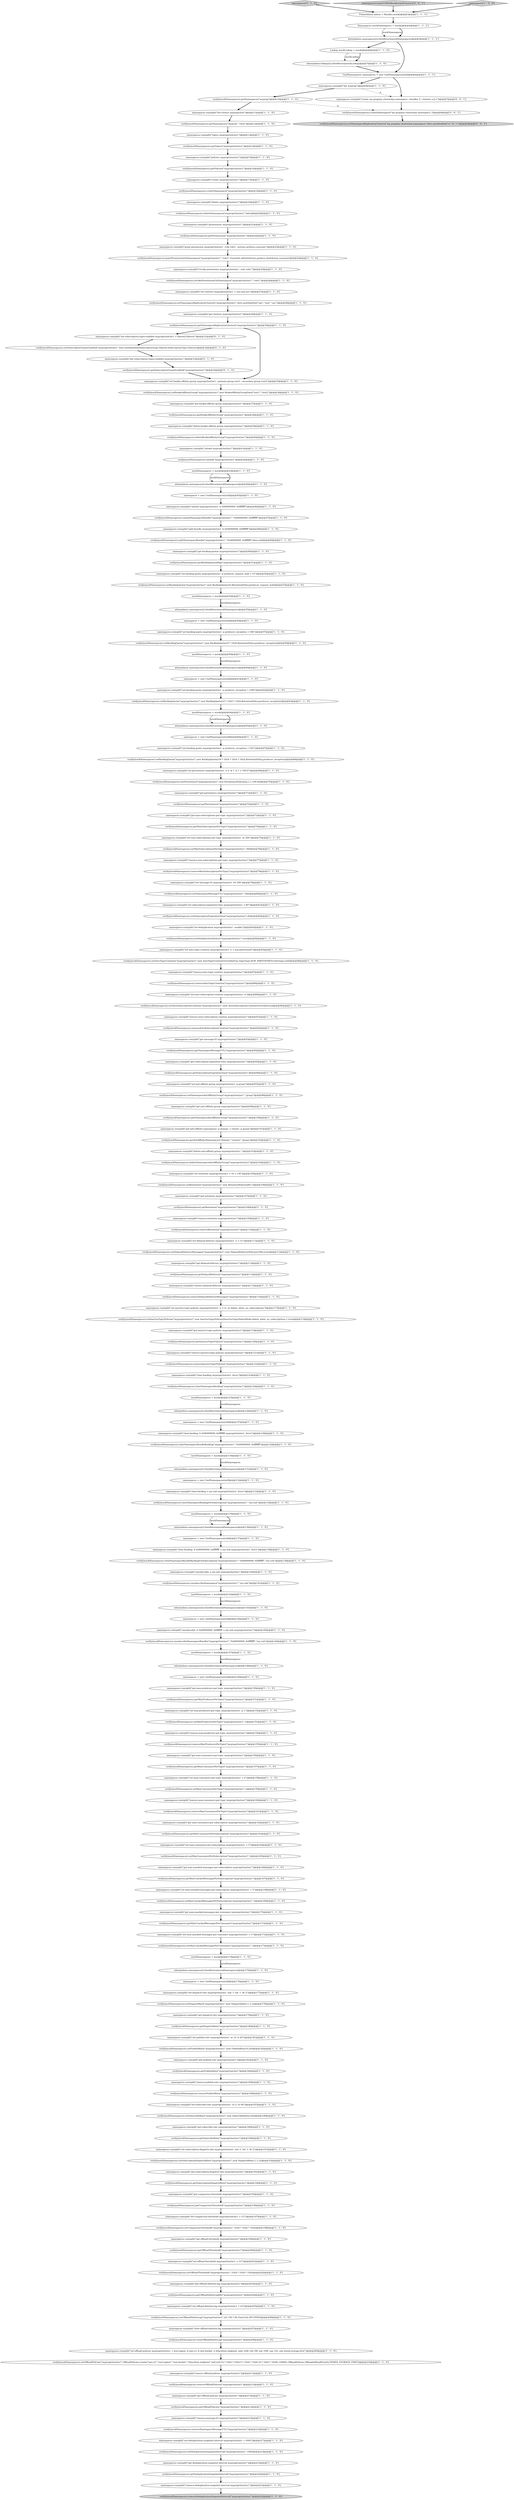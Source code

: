 digraph {
34 [style = filled, label = "namespaces.run(split(\"set-offload-deletion-lag myprop/clust/ns1 -l 1d\"))@@@205@@@['1', '1', '0']", fillcolor = white, shape = ellipse image = "AAA0AAABBB1BBB"];
110 [style = filled, label = "namespaces.run(split(\"get-bookie-affinity-group myprop/clust/ns1\"))@@@37@@@['1', '1', '0']", fillcolor = white, shape = ellipse image = "AAA0AAABBB1BBB"];
152 [style = filled, label = "namespaces = new CmdNamespaces(null)@@@144@@@['1', '1', '0']", fillcolor = white, shape = ellipse image = "AAA0AAABBB1BBB"];
198 [style = filled, label = "when(admin.namespaces()).thenReturn(mockNamespaces)@@@65@@@['1', '1', '0']", fillcolor = white, shape = ellipse image = "AAA0AAABBB1BBB"];
81 [style = filled, label = "namespaces.run(split(\"get-subscribe-rate myprop/clust/ns1\"))@@@189@@@['1', '1', '0']", fillcolor = white, shape = ellipse image = "AAA0AAABBB1BBB"];
209 [style = filled, label = "namespaces.run(split(\"remove-auto-subscription-creation myprop/clust/ns1\"))@@@91@@@['1', '1', '0']", fillcolor = white, shape = ellipse image = "AAA0AAABBB1BBB"];
67 [style = filled, label = "namespaces.run(split(\"get-message-ttl myprop/clust/ns1\"))@@@93@@@['1', '1', '0']", fillcolor = white, shape = ellipse image = "AAA0AAABBB1BBB"];
30 [style = filled, label = "namespaces.run(split(\"set-offload-policies myprop/clust/ns1 -r test-region -d aws-s3 -b test-bucket -e http://test.endpoint -mbs 32M -rbs 5M -oat 10M -oae 10s -orp tiered-storage-first\"))@@@209@@@['1', '1', '0']", fillcolor = white, shape = ellipse image = "AAA0AAABBB1BBB"];
16 [style = filled, label = "namespaces.run(split(\"unload myprop/clust/ns1 -b 0x80000000_0xffffffff\"))@@@46@@@['1', '1', '0']", fillcolor = white, shape = ellipse image = "AAA0AAABBB1BBB"];
101 [style = filled, label = "namespaces.run(split(\"set-deduplication myprop/clust/ns1 --enable\"))@@@83@@@['1', '1', '0']", fillcolor = white, shape = ellipse image = "AAA0AAABBB1BBB"];
158 [style = filled, label = "namespaces = new CmdNamespaces(null)@@@137@@@['1', '1', '0']", fillcolor = white, shape = ellipse image = "AAA0AAABBB1BBB"];
218 [style = filled, label = "namespaces.run(split(\"set-subscription-types-enabled myprop/clust/ns1 -t Shared,Failover\"))@@@31@@@['0', '1', '0']", fillcolor = white, shape = ellipse image = "AAA1AAABBB2BBB"];
26 [style = filled, label = "verify(mockNamespaces).setDeduplicationStatus(\"myprop/clust/ns1\",true)@@@84@@@['1', '1', '0']", fillcolor = white, shape = ellipse image = "AAA0AAABBB1BBB"];
166 [style = filled, label = "namespaces.run(split(\"set-max-producers-per-topic myprop/clust/ns1 -p 1\"))@@@152@@@['1', '1', '0']", fillcolor = white, shape = ellipse image = "AAA0AAABBB1BBB"];
60 [style = filled, label = "namespaces.run(split(\"set-max-unacked-messages-per-consumer myprop/clust/ns1 -c 3\"))@@@172@@@['1', '1', '0']", fillcolor = white, shape = ellipse image = "AAA0AAABBB1BBB"];
146 [style = filled, label = "namespaces.run(split(\"set-max-unacked-messages-per-subscription myprop/clust/ns1 -c 3\"))@@@168@@@['1', '1', '0']", fillcolor = white, shape = ellipse image = "AAA0AAABBB1BBB"];
22 [style = filled, label = "verify(mockNamespaces).getInactiveTopicPolicies(\"myprop/clust/ns1\")@@@120@@@['1', '1', '0']", fillcolor = white, shape = ellipse image = "AAA0AAABBB1BBB"];
51 [style = filled, label = "verify(mockNamespaces).setAutoSubscriptionCreation(\"myprop/clust/ns1\",new AutoSubscriptionCreationOverride(true))@@@90@@@['1', '1', '0']", fillcolor = white, shape = ellipse image = "AAA0AAABBB1BBB"];
128 [style = filled, label = "Lookup mockLookup = mock()@@@6@@@['1', '1', '0']", fillcolor = white, shape = ellipse image = "AAA0AAABBB1BBB"];
187 [style = filled, label = "namespaces.run(split(\"remove-publish-rate myprop/clust/ns1\"))@@@185@@@['1', '1', '0']", fillcolor = white, shape = ellipse image = "AAA0AAABBB1BBB"];
48 [style = filled, label = "verify(mockNamespaces).setMaxConsumersPerTopic(\"myprop/clust/ns1\",2)@@@159@@@['1', '1', '0']", fillcolor = white, shape = ellipse image = "AAA0AAABBB1BBB"];
216 [style = filled, label = "verify(mockNamespaces).setDelayedDeliveryMessages(\"myprop/clust/ns1\",new DelayedDeliveryPolicies(1000,true))@@@112@@@['1', '1', '0']", fillcolor = white, shape = ellipse image = "AAA0AAABBB1BBB"];
137 [style = filled, label = "verify(mockNamespaces).unloadNamespaceBundle(\"myprop/clust/ns1\",\"0x80000000_0xffffffff\")@@@47@@@['1', '1', '0']", fillcolor = white, shape = ellipse image = "AAA0AAABBB1BBB"];
169 [style = filled, label = "verify(mockNamespaces).setSubscribeRate(\"myprop/clust/ns1\",new SubscribeRate(2,60))@@@188@@@['1', '1', '0']", fillcolor = white, shape = ellipse image = "AAA0AAABBB1BBB"];
14 [style = filled, label = "verify(mockNamespaces).setBacklogQuota(\"myprop/clust/ns1\",new BacklogQuota(10 * 1024 * 1024,RetentionPolicy.producer_exception))@@@63@@@['1', '1', '0']", fillcolor = white, shape = ellipse image = "AAA0AAABBB1BBB"];
4 [style = filled, label = "CmdNamespaces namespaces = new CmdNamespaces(null)@@@6@@@['1', '1', '1']", fillcolor = white, shape = ellipse image = "AAA0AAABBB1BBB"];
180 [style = filled, label = "namespaces.run(split(\"remove-max-subscriptions-per-topic myprop/clust/ns1\"))@@@77@@@['1', '1', '0']", fillcolor = white, shape = ellipse image = "AAA0AAABBB1BBB"];
28 [style = filled, label = "verify(mockNamespaces).getMaxUnackedMessagesPerConsumer(\"myprop/clust/ns1\")@@@171@@@['1', '1', '0']", fillcolor = white, shape = ellipse image = "AAA0AAABBB1BBB"];
133 [style = filled, label = "namespaces.run(split(\"set-anti-affinity-group myprop/clust/ns1 -g group\"))@@@97@@@['1', '1', '0']", fillcolor = white, shape = ellipse image = "AAA0AAABBB1BBB"];
172 [style = filled, label = "verify(mockNamespaces).setInactiveTopicPolicies(\"myprop/clust/ns1\",new InactiveTopicPolicies(InactiveTopicDeleteMode.delete_when_no_subscriptions,1,true))@@@118@@@['1', '1', '0']", fillcolor = white, shape = ellipse image = "AAA0AAABBB1BBB"];
141 [style = filled, label = "mockNamespaces = mock()@@@130@@@['1', '1', '0']", fillcolor = white, shape = ellipse image = "AAA0AAABBB1BBB"];
31 [style = filled, label = "namespaces.run(split(\"delete-anti-affinity-group myprop/clust/ns1 \"))@@@103@@@['1', '1', '0']", fillcolor = white, shape = ellipse image = "AAA0AAABBB1BBB"];
65 [style = filled, label = "namespaces.run(split(\"set-offload-threshold myprop/clust/ns1 -s 1G\"))@@@201@@@['1', '1', '0']", fillcolor = white, shape = ellipse image = "AAA0AAABBB1BBB"];
185 [style = filled, label = "when(admin.namespaces()).thenReturn(mockNamespaces)@@@5@@@['1', '1', '1']", fillcolor = white, shape = ellipse image = "AAA0AAABBB1BBB"];
25 [style = filled, label = "when(admin.namespaces()).thenReturn(mockNamespaces)@@@60@@@['1', '1', '0']", fillcolor = white, shape = ellipse image = "AAA0AAABBB1BBB"];
88 [style = filled, label = "verify(mockNamespaces).setBacklogQuota(\"myprop/clust/ns1\",new BacklogQuota(10 * 1024,RetentionPolicy.producer_exception))@@@58@@@['1', '1', '0']", fillcolor = white, shape = ellipse image = "AAA0AAABBB1BBB"];
191 [style = filled, label = "namespaces.run(split(\"set-max-consumers-per-subscription myprop/clust/ns1 -c 3\"))@@@164@@@['1', '1', '0']", fillcolor = white, shape = ellipse image = "AAA0AAABBB1BBB"];
85 [style = filled, label = "verify(mockNamespaces).unsubscribeNamespace(\"myprop/clust/ns1\",\"my-sub\")@@@141@@@['1', '1', '0']", fillcolor = white, shape = ellipse image = "AAA0AAABBB1BBB"];
49 [style = filled, label = "verify(mockNamespaces).clearNamespaceBundleBacklog(\"myprop/clust/ns1\",\"0x80000000_0xffffffff\")@@@129@@@['1', '1', '0']", fillcolor = white, shape = ellipse image = "AAA0AAABBB1BBB"];
157 [style = filled, label = "verify(mockNamespaces).deleteBookieAffinityGroup(\"myprop/clust/ns1\")@@@40@@@['1', '1', '0']", fillcolor = white, shape = ellipse image = "AAA0AAABBB1BBB"];
21 [style = filled, label = "verify(mockNamespaces).setDeduplicationSnapshotInterval(\"myprop/clust/ns1\",1000)@@@218@@@['1', '1', '0']", fillcolor = white, shape = ellipse image = "AAA0AAABBB1BBB"];
123 [style = filled, label = "verify(mockNamespaces).clearNamespaceBacklog(\"myprop/clust/ns1\")@@@124@@@['1', '1', '0']", fillcolor = white, shape = ellipse image = "AAA0AAABBB1BBB"];
181 [style = filled, label = "verify(mockNamespaces).getNamespaceAntiAffinityGroup(\"myprop/clust/ns1\")@@@100@@@['1', '1', '0']", fillcolor = white, shape = ellipse image = "AAA0AAABBB1BBB"];
91 [style = filled, label = "namespaces.run(split(\"get-clusters myprop/clust/ns1\"))@@@29@@@['1', '1', '0']", fillcolor = white, shape = ellipse image = "AAA0AAABBB1BBB"];
219 [style = filled, label = "verify(mockNamespaces).setSubscriptionTypesEnabled(\"myprop/clust/ns1\",Sets.newHashSet(SubscriptionType.Shared,SubscriptionType.Failover))@@@32@@@['0', '1', '0']", fillcolor = white, shape = ellipse image = "AAA1AAABBB2BBB"];
6 [style = filled, label = "verify(mockNamespaces).getDispatchRate(\"myprop/clust/ns1\")@@@180@@@['1', '1', '0']", fillcolor = white, shape = ellipse image = "AAA0AAABBB1BBB"];
19 [style = filled, label = "Namespaces mockNamespaces = mock()@@@4@@@['1', '1', '1']", fillcolor = white, shape = ellipse image = "AAA0AAABBB1BBB"];
79 [style = filled, label = "verify(mockNamespaces).removeMaxProducersPerTopic(\"myprop/clust/ns1\")@@@155@@@['1', '1', '0']", fillcolor = white, shape = ellipse image = "AAA0AAABBB1BBB"];
70 [style = filled, label = "namespaces.run(split(\"get-dispatch-rate myprop/clust/ns1\"))@@@179@@@['1', '1', '0']", fillcolor = white, shape = ellipse image = "AAA0AAABBB1BBB"];
89 [style = filled, label = "namespaces.run(split(\"remove-offload-policies myprop/clust/ns1\"))@@@211@@@['1', '1', '0']", fillcolor = white, shape = ellipse image = "AAA0AAABBB1BBB"];
140 [style = filled, label = "namespaces.run(split(\"get-anti-affinity-group myprop/clust/ns1\"))@@@99@@@['1', '1', '0']", fillcolor = white, shape = ellipse image = "AAA0AAABBB1BBB"];
8 [style = filled, label = "verify(mockNamespaces).removeOffloadPolicies(\"myprop/clust/ns1\")@@@212@@@['1', '1', '0']", fillcolor = white, shape = ellipse image = "AAA0AAABBB1BBB"];
115 [style = filled, label = "when(admin.namespaces()).thenReturn(mockNamespaces)@@@44@@@['1', '1', '0']", fillcolor = white, shape = ellipse image = "AAA0AAABBB1BBB"];
144 [style = filled, label = "namespaces.run(split(\"get-delayed-delivery myprop/clust/ns1\"))@@@113@@@['1', '1', '0']", fillcolor = white, shape = ellipse image = "AAA0AAABBB1BBB"];
32 [style = filled, label = "mockNamespaces = mock()@@@174@@@['1', '1', '0']", fillcolor = white, shape = ellipse image = "AAA0AAABBB1BBB"];
199 [style = filled, label = "verify(mockNamespaces).getAntiAffinityNamespaces(\"dummy\",\"cluster\",\"group\")@@@102@@@['1', '1', '0']", fillcolor = white, shape = ellipse image = "AAA0AAABBB1BBB"];
145 [style = filled, label = "namespaces.run(split(\"get-publish-rate myprop/clust/ns1\"))@@@183@@@['1', '1', '0']", fillcolor = white, shape = ellipse image = "AAA0AAABBB1BBB"];
196 [style = filled, label = "verify(mockNamespaces).getMaxConsumersPerSubscription(\"myprop/clust/ns1\")@@@163@@@['1', '1', '0']", fillcolor = white, shape = ellipse image = "AAA0AAABBB1BBB"];
197 [style = filled, label = "when(admin.namespaces()).thenReturn(mockNamespaces)@@@136@@@['1', '1', '0']", fillcolor = white, shape = ellipse image = "AAA0AAABBB1BBB"];
112 [style = filled, label = "namespaces.run(split(\"set-max-subscriptions-per-topic myprop/clust/ns1 -m 300\"))@@@75@@@['1', '1', '0']", fillcolor = white, shape = ellipse image = "AAA0AAABBB1BBB"];
124 [style = filled, label = "verify(mockNamespaces).createNamespace(\"myprop/clust/ns1\")@@@18@@@['1', '1', '0']", fillcolor = white, shape = ellipse image = "AAA0AAABBB1BBB"];
45 [style = filled, label = "namespaces.run(split(\"get-offload-deletion-lag myprop/clust/ns1\"))@@@203@@@['1', '1', '0']", fillcolor = white, shape = ellipse image = "AAA0AAABBB1BBB"];
94 [style = filled, label = "verify(mockNamespaces).setMaxProducersPerTopic(\"myprop/clust/ns1\",1)@@@153@@@['1', '1', '0']", fillcolor = white, shape = ellipse image = "AAA0AAABBB1BBB"];
75 [style = filled, label = "namespaces.run(split(\"get-max-unacked-messages-per-subscription myprop/clust/ns1\"))@@@166@@@['1', '1', '0']", fillcolor = white, shape = ellipse image = "AAA0AAABBB1BBB"];
0 [style = filled, label = "verify(mockNamespaces).getRetention(\"myprop/clust/ns1\")@@@108@@@['1', '1', '0']", fillcolor = white, shape = ellipse image = "AAA0AAABBB1BBB"];
179 [style = filled, label = "verify(mockNamespaces).getMaxProducersPerTopic(\"myprop/clust/ns1\")@@@151@@@['1', '1', '0']", fillcolor = white, shape = ellipse image = "AAA0AAABBB1BBB"];
73 [style = filled, label = "when(admin.namespaces()).thenReturn(mockNamespaces)@@@143@@@['1', '1', '0']", fillcolor = white, shape = ellipse image = "AAA0AAABBB1BBB"];
29 [style = filled, label = "verify(mockNamespaces).grantPermissionOnNamespace(\"myprop/clust/ns1\",\"role1\",EnumSet.of(AuthAction.produce,AuthAction.consume))@@@24@@@['1', '1', '0']", fillcolor = white, shape = ellipse image = "AAA0AAABBB1BBB"];
177 [style = filled, label = "namespaces.run(split(\"get-offload-policies myprop/clust/ns1\"))@@@213@@@['1', '1', '0']", fillcolor = white, shape = ellipse image = "AAA0AAABBB1BBB"];
97 [style = filled, label = "verify(mockNamespaces).getPermissions(\"myprop/clust/ns1\")@@@22@@@['1', '1', '0']", fillcolor = white, shape = ellipse image = "AAA0AAABBB1BBB"];
2 [style = filled, label = "namespaces.run(split(\"set-auto-topic-creation myprop/clust/ns1 -e -t non-partitioned\"))@@@85@@@['1', '1', '0']", fillcolor = white, shape = ellipse image = "AAA0AAABBB1BBB"];
38 [style = filled, label = "verify(mockNamespaces).unsubscribeNamespaceBundle(\"myprop/clust/ns1\",\"0x80000000_0xffffffff\",\"my-sub\")@@@146@@@['1', '1', '0']", fillcolor = white, shape = ellipse image = "AAA0AAABBB1BBB"];
68 [style = filled, label = "namespaces.run(split(\"remove-max-producers-per-topic myprop/clust/ns1\"))@@@154@@@['1', '1', '0']", fillcolor = white, shape = ellipse image = "AAA0AAABBB1BBB"];
105 [style = filled, label = "namespaces.run(split(\"set-max-consumers-per-topic myprop/clust/ns1 -c 2\"))@@@158@@@['1', '1', '0']", fillcolor = white, shape = ellipse image = "AAA0AAABBB1BBB"];
87 [style = filled, label = "verify(mockNamespaces).getBacklogQuotaMap(\"myprop/clust/ns1\")@@@51@@@['1', '1', '0']", fillcolor = white, shape = ellipse image = "AAA0AAABBB1BBB"];
214 [style = filled, label = "namespaces.run(split(\"get-subscription-dispatch-rate myprop/clust/ns1\"))@@@193@@@['1', '1', '0']", fillcolor = white, shape = ellipse image = "AAA0AAABBB1BBB"];
132 [style = filled, label = "namespaces.run(split(\"create myprop/clust/ns1\"))@@@17@@@['1', '1', '0']", fillcolor = white, shape = ellipse image = "AAA0AAABBB1BBB"];
192 [style = filled, label = "verify(mockNamespaces).getNamespaceReplicationClusters(\"myprop/clust/ns1\")@@@30@@@['1', '1', '0']", fillcolor = white, shape = ellipse image = "AAA0AAABBB1BBB"];
135 [style = filled, label = "namespaces.run(split(\"set-inactive-topic-policies myprop/clust/ns1 -e -t 1s -m delete_when_no_subscriptions\"))@@@117@@@['1', '1', '0']", fillcolor = white, shape = ellipse image = "AAA0AAABBB1BBB"];
108 [style = filled, label = "verify(mockNamespaces).getOffloadThreshold(\"myprop/clust/ns1\")@@@200@@@['1', '1', '0']", fillcolor = white, shape = ellipse image = "AAA0AAABBB1BBB"];
13 [style = filled, label = "namespaces.run(split(\"get-retention myprop/clust/ns1\"))@@@107@@@['1', '1', '0']", fillcolor = white, shape = ellipse image = "AAA0AAABBB1BBB"];
20 [style = filled, label = "namespaces.run(split(\"set-subscription-expiration-time myprop/clust/ns1 -t 60\"))@@@81@@@['1', '1', '0']", fillcolor = white, shape = ellipse image = "AAA0AAABBB1BBB"];
113 [style = filled, label = "PulsarAdmin admin = Mockito.mock()@@@3@@@['1', '1', '1']", fillcolor = white, shape = ellipse image = "AAA0AAABBB1BBB"];
174 [style = filled, label = "verify(mockNamespaces).setSubscriptionExpirationTime(\"myprop/clust/ns1\",60)@@@82@@@['1', '1', '0']", fillcolor = white, shape = ellipse image = "AAA0AAABBB1BBB"];
64 [style = filled, label = "when(admin.namespaces()).thenReturn(mockNamespaces)@@@175@@@['1', '1', '0']", fillcolor = white, shape = ellipse image = "AAA0AAABBB1BBB"];
111 [style = filled, label = "verify(mockNamespaces).setOffloadPolicies(\"myprop/clust/ns1\",OffloadPolicies.create(\"aws-s3\",\"test-region\",\"test-bucket\",\"http://test.endpoint\",null,null,32 * 1024 * 1024,5 * 1024 * 1024,10 * 1024 * 1024L,10000L,OffloadPolicies.OffloadedReadPriority.TIERED_STORAGE_FIRST))@@@210@@@['1', '1', '0']", fillcolor = white, shape = ellipse image = "AAA0AAABBB1BBB"];
33 [style = filled, label = "when(admin.namespaces()).thenReturn(mockNamespaces)@@@131@@@['1', '1', '0']", fillcolor = white, shape = ellipse image = "AAA0AAABBB1BBB"];
93 [style = filled, label = "verify(mockNamespaces).splitNamespaceBundle(\"myprop/clust/ns1\",\"0x00000000_0xffffffff\",false,null)@@@49@@@['1', '1', '0']", fillcolor = white, shape = ellipse image = "AAA0AAABBB1BBB"];
103 [style = filled, label = "when(admin.lookups()).thenReturn(mockLookup)@@@7@@@['1', '1', '0']", fillcolor = white, shape = ellipse image = "AAA0AAABBB1BBB"];
114 [style = filled, label = "mockNamespaces = mock()@@@64@@@['1', '1', '0']", fillcolor = white, shape = ellipse image = "AAA0AAABBB1BBB"];
195 [style = filled, label = "verify(mockNamespaces).getMaxSubscriptionsPerTopic(\"myprop/clust/ns1\")@@@74@@@['1', '1', '0']", fillcolor = white, shape = ellipse image = "AAA0AAABBB1BBB"];
194 [style = filled, label = "verify(mockNamespaces).setMaxConsumersPerSubscription(\"myprop/clust/ns1\",3)@@@165@@@['1', '1', '0']", fillcolor = white, shape = ellipse image = "AAA0AAABBB1BBB"];
40 [style = filled, label = "namespaces.run(split(\"grant-permission myprop/clust/ns1 --role role1 --actions produce,consume\"))@@@23@@@['1', '1', '0']", fillcolor = white, shape = ellipse image = "AAA0AAABBB1BBB"];
136 [style = filled, label = "namespaces.run(split(\"set-subscribe-rate myprop/clust/ns1 -sr 2 -st 60\"))@@@187@@@['1', '1', '0']", fillcolor = white, shape = ellipse image = "AAA0AAABBB1BBB"];
153 [style = filled, label = "verify(mockNamespaces).removeAutoSubscriptionCreation(\"myprop/clust/ns1\")@@@92@@@['1', '1', '0']", fillcolor = white, shape = ellipse image = "AAA0AAABBB1BBB"];
63 [style = filled, label = "namespaces.run(split(\"policies myprop/clust/ns1\"))@@@15@@@['1', '1', '0']", fillcolor = white, shape = ellipse image = "AAA0AAABBB1BBB"];
130 [style = filled, label = "namespaces = new CmdNamespaces(null)@@@56@@@['1', '1', '0']", fillcolor = white, shape = ellipse image = "AAA0AAABBB1BBB"];
217 [style = filled, label = "namespaces['0', '1', '0']", fillcolor = lightgray, shape = diamond image = "AAA0AAABBB2BBB"];
80 [style = filled, label = "namespaces.run(split(\"set-compaction-threshold myprop/clust/ns1 -t 1G\"))@@@197@@@['1', '1', '0']", fillcolor = white, shape = ellipse image = "AAA0AAABBB1BBB"];
107 [style = filled, label = "verify(mockNamespaces).getSubscriptionDispatchRate(\"myprop/clust/ns1\")@@@194@@@['1', '1', '0']", fillcolor = white, shape = ellipse image = "AAA0AAABBB1BBB"];
147 [style = filled, label = "namespaces.run(split(\"clear-offload-deletion-lag myprop/clust/ns1\"))@@@207@@@['1', '1', '0']", fillcolor = white, shape = ellipse image = "AAA0AAABBB1BBB"];
202 [style = filled, label = "namespaces.run(split(\"remove-auto-topic-creation myprop/clust/ns1\"))@@@87@@@['1', '1', '0']", fillcolor = white, shape = ellipse image = "AAA0AAABBB1BBB"];
183 [style = filled, label = "verify(mockNamespaces).setMaxUnackedMessagesPerSubscription(\"myprop/clust/ns1\",3)@@@169@@@['1', '1', '0']", fillcolor = white, shape = ellipse image = "AAA0AAABBB1BBB"];
18 [style = filled, label = "namespaces.run(split(\"get-compaction-threshold myprop/clust/ns1\"))@@@195@@@['1', '1', '0']", fillcolor = white, shape = ellipse image = "AAA0AAABBB1BBB"];
52 [style = filled, label = "verify(mockNamespaces).removeMaxConsumersPerTopic(\"myprop/clust/ns1\")@@@161@@@['1', '1', '0']", fillcolor = white, shape = ellipse image = "AAA0AAABBB1BBB"];
76 [style = filled, label = "namespaces.run(split(\"revoke-permission myprop/clust/ns1 --role role1\"))@@@25@@@['1', '1', '0']", fillcolor = white, shape = ellipse image = "AAA0AAABBB1BBB"];
100 [style = filled, label = "namespaces.run(split(\"set-backlog-quota myprop/clust/ns1 -p producer_exception -l 10K\"))@@@57@@@['1', '1', '0']", fillcolor = white, shape = ellipse image = "AAA0AAABBB1BBB"];
116 [style = filled, label = "namespaces.run(split(\"clear-backlog myprop/clust/ns1 -force\"))@@@123@@@['1', '1', '0']", fillcolor = white, shape = ellipse image = "AAA0AAABBB1BBB"];
189 [style = filled, label = "verify(mockNamespaces).getNamespaces(\"myprop\")@@@10@@@['1', '1', '0']", fillcolor = white, shape = ellipse image = "AAA0AAABBB1BBB"];
155 [style = filled, label = "namespaces.run(split(\"set-subscription-dispatch-rate myprop/clust/ns1 -md -1 -bd -1 -dt 2\"))@@@191@@@['1', '1', '0']", fillcolor = white, shape = ellipse image = "AAA0AAABBB1BBB"];
212 [style = filled, label = "namespaces.run(split(\"get-subscription-expiration-time myprop/clust/ns1\"))@@@95@@@['1', '1', '0']", fillcolor = white, shape = ellipse image = "AAA0AAABBB1BBB"];
95 [style = filled, label = "verify(mockNamespaces).setPublishRate(\"myprop/clust/ns1\",new PublishRate(10,20))@@@182@@@['1', '1', '0']", fillcolor = white, shape = ellipse image = "AAA0AAABBB1BBB"];
139 [style = filled, label = "namespaces.run(split(\"get-persistence myprop/clust/ns1\"))@@@71@@@['1', '1', '0']", fillcolor = white, shape = ellipse image = "AAA0AAABBB1BBB"];
175 [style = filled, label = "namespaces = new CmdNamespaces(null)@@@176@@@['1', '1', '0']", fillcolor = white, shape = ellipse image = "AAA0AAABBB1BBB"];
53 [style = filled, label = "namespaces.run(split(\"delete-bookie-affinity-group myprop/clust/ns1\"))@@@39@@@['1', '1', '0']", fillcolor = white, shape = ellipse image = "AAA0AAABBB1BBB"];
106 [style = filled, label = "verify(mockNamespaces).clearOffloadDeleteLag(\"myprop/clust/ns1\")@@@208@@@['1', '1', '0']", fillcolor = white, shape = ellipse image = "AAA0AAABBB1BBB"];
201 [style = filled, label = "verify(mockNamespaces).deleteNamespace(\"myprop/clust/ns1\",false)@@@20@@@['1', '1', '0']", fillcolor = white, shape = ellipse image = "AAA0AAABBB1BBB"];
151 [style = filled, label = "namespaces.run(split(\"delete myprop/clust/ns1\"))@@@19@@@['1', '1', '0']", fillcolor = white, shape = ellipse image = "AAA0AAABBB1BBB"];
162 [style = filled, label = "mockNamespaces = mock()@@@125@@@['1', '1', '0']", fillcolor = white, shape = ellipse image = "AAA0AAABBB1BBB"];
15 [style = filled, label = "mockNamespaces = mock()@@@142@@@['1', '1', '0']", fillcolor = white, shape = ellipse image = "AAA0AAABBB1BBB"];
69 [style = filled, label = "when(admin.namespaces()).thenReturn(mockNamespaces)@@@126@@@['1', '1', '0']", fillcolor = white, shape = ellipse image = "AAA0AAABBB1BBB"];
171 [style = filled, label = "namespaces.run(split(\"clear-backlog -b 0x80000000_0xffffffff myprop/clust/ns1 -force\"))@@@128@@@['1', '1', '0']", fillcolor = white, shape = ellipse image = "AAA0AAABBB1BBB"];
1 [style = filled, label = "verify(mockNamespaces).removeNamespaceMessageTTL(\"myprop/clust/ns1\")@@@216@@@['1', '1', '0']", fillcolor = white, shape = ellipse image = "AAA0AAABBB1BBB"];
41 [style = filled, label = "namespaces.run(split(\"set-auto-subscription-creation myprop/clust/ns1 -e\"))@@@89@@@['1', '1', '0']", fillcolor = white, shape = ellipse image = "AAA0AAABBB1BBB"];
168 [style = filled, label = "namespaces.run(split(\"list-cluster myprop/clust\"))@@@11@@@['1', '1', '0']", fillcolor = white, shape = ellipse image = "AAA0AAABBB1BBB"];
176 [style = filled, label = "verify(mockNamespaces).removeRetention(\"myprop/clust/ns1\")@@@110@@@['1', '1', '0']", fillcolor = white, shape = ellipse image = "AAA0AAABBB1BBB"];
74 [style = filled, label = "verify(mockNamespaces).setNamespaceAntiAffinityGroup(\"myprop/clust/ns1\",\"group\")@@@98@@@['1', '1', '0']", fillcolor = white, shape = ellipse image = "AAA0AAABBB1BBB"];
188 [style = filled, label = "namespaces.run(split(\"remove-max-consumers-per-topic myprop/clust/ns1\"))@@@160@@@['1', '1', '0']", fillcolor = white, shape = ellipse image = "AAA0AAABBB1BBB"];
200 [style = filled, label = "verify(mockNamespaces).setBacklogQuota(\"myprop/clust/ns1\",new BacklogQuota(10,RetentionPolicy.producer_request_hold))@@@53@@@['1', '1', '0']", fillcolor = white, shape = ellipse image = "AAA0AAABBB1BBB"];
36 [style = filled, label = "verify(mockNamespaces).setAutoTopicCreation(\"myprop/clust/ns1\",new AutoTopicCreationOverride(true,TopicType.NON_PARTITIONED.toString(),null))@@@86@@@['1', '1', '0']", fillcolor = white, shape = ellipse image = "AAA0AAABBB1BBB"];
211 [style = filled, label = "namespaces.run(split(\"get-deduplication-snapshot-interval myprop/clust/ns1\"))@@@219@@@['1', '1', '0']", fillcolor = white, shape = ellipse image = "AAA0AAABBB1BBB"];
44 [style = filled, label = "when(admin.namespaces()).thenReturn(mockNamespaces)@@@148@@@['1', '1', '0']", fillcolor = white, shape = ellipse image = "AAA0AAABBB1BBB"];
5 [style = filled, label = "verify(mockNamespaces).getMaxUnackedMessagesPerSubscription(\"myprop/clust/ns1\")@@@167@@@['1', '1', '0']", fillcolor = white, shape = ellipse image = "AAA0AAABBB1BBB"];
154 [style = filled, label = "verify(mockNamespaces).setMaxUnackedMessagesPerConsumer(\"myprop/clust/ns1\",3)@@@173@@@['1', '1', '0']", fillcolor = white, shape = ellipse image = "AAA0AAABBB1BBB"];
119 [style = filled, label = "namespaces.run(split(\"permissions myprop/clust/ns1\"))@@@21@@@['1', '1', '0']", fillcolor = white, shape = ellipse image = "AAA0AAABBB1BBB"];
121 [style = filled, label = "namespaces.run(split(\"set-persistence myprop/clust/ns1 -e 2 -w 1 -a 1 -r 100.0\"))@@@69@@@['1', '1', '0']", fillcolor = white, shape = ellipse image = "AAA0AAABBB1BBB"];
122 [style = filled, label = "namespaces.run(split(\"set-delayed-delivery myprop/clust/ns1 -e -t 1s\"))@@@111@@@['1', '1', '0']", fillcolor = white, shape = ellipse image = "AAA0AAABBB1BBB"];
9 [style = filled, label = "verify(mockNamespaces).unload(\"myprop/clust/ns1\")@@@42@@@['1', '1', '0']", fillcolor = white, shape = ellipse image = "AAA0AAABBB1BBB"];
161 [style = filled, label = "namespaces = new CmdNamespaces(null)@@@45@@@['1', '1', '0']", fillcolor = white, shape = ellipse image = "AAA0AAABBB1BBB"];
50 [style = filled, label = "namespaces.run(split(\"set-retention myprop/clust/ns1 -t 1h -s 1M\"))@@@105@@@['1', '1', '0']", fillcolor = white, shape = ellipse image = "AAA0AAABBB1BBB"];
39 [style = filled, label = "verify(mockNamespaces).setOffloadThreshold(\"myprop/clust/ns1\",1024 * 1024 * 1024)@@@202@@@['1', '1', '0']", fillcolor = white, shape = ellipse image = "AAA0AAABBB1BBB"];
42 [style = filled, label = "verify(mockNamespaces).getSubscribeRate(\"myprop/clust/ns1\")@@@190@@@['1', '1', '0']", fillcolor = white, shape = ellipse image = "AAA0AAABBB1BBB"];
66 [style = filled, label = "verify(mockNamespaces).setCompactionThreshold(\"myprop/clust/ns1\",1024 * 1024 * 1024)@@@198@@@['1', '1', '0']", fillcolor = white, shape = ellipse image = "AAA0AAABBB1BBB"];
142 [style = filled, label = "verify(mockNamespaces).setPersistence(\"myprop/clust/ns1\",new PersistencePolicies(2,1,1,100.0d))@@@70@@@['1', '1', '0']", fillcolor = white, shape = ellipse image = "AAA0AAABBB1BBB"];
178 [style = filled, label = "verify(mockNamespaces).removeDelayedDeliveryMessages(\"myprop/clust/ns1\")@@@116@@@['1', '1', '0']", fillcolor = white, shape = ellipse image = "AAA0AAABBB1BBB"];
156 [style = filled, label = "namespaces.run(split(\"get-inactive-topic-policies myprop/clust/ns1\"))@@@119@@@['1', '1', '0']", fillcolor = white, shape = ellipse image = "AAA0AAABBB1BBB"];
182 [style = filled, label = "mockNamespaces = mock()@@@147@@@['1', '1', '0']", fillcolor = white, shape = ellipse image = "AAA0AAABBB1BBB"];
46 [style = filled, label = "verify(mockNamespaces).getPolicies(\"myprop/clust/ns1\")@@@16@@@['1', '1', '0']", fillcolor = white, shape = ellipse image = "AAA0AAABBB1BBB"];
208 [style = filled, label = "namespaces.run(split(\"set-backlog-quota myprop/clust/ns1 -p producer_request_hold -l 10\"))@@@52@@@['1', '1', '0']", fillcolor = white, shape = ellipse image = "AAA0AAABBB1BBB"];
204 [style = filled, label = "verify(mockNamespaces).removeDeduplicationSnapshotInterval(\"myprop/clust/ns1\")@@@222@@@['1', '1', '0']", fillcolor = lightgray, shape = ellipse image = "AAA0AAABBB1BBB"];
12 [style = filled, label = "verify(mockNamespaces).removePublishRate(\"myprop/clust/ns1\")@@@186@@@['1', '1', '0']", fillcolor = white, shape = ellipse image = "AAA0AAABBB1BBB"];
72 [style = filled, label = "verify(mockNamespaces).setNamespaceMessageTTL(\"myprop/clust/ns1\",300)@@@80@@@['1', '1', '0']", fillcolor = white, shape = ellipse image = "AAA0AAABBB1BBB"];
102 [style = filled, label = "mockNamespaces = mock()@@@43@@@['1', '1', '0']", fillcolor = white, shape = ellipse image = "AAA0AAABBB1BBB"];
59 [style = filled, label = "verify(mockNamespaces).getDelayedDelivery(\"myprop/clust/ns1\")@@@114@@@['1', '1', '0']", fillcolor = white, shape = ellipse image = "AAA0AAABBB1BBB"];
225 [style = filled, label = "namespacesCreateV1WithBundlesAndClusters['0', '0', '1']", fillcolor = lightgray, shape = diamond image = "AAA0AAABBB3BBB"];
11 [style = filled, label = "namespaces.run(split(\"unload myprop/clust/ns1\"))@@@41@@@['1', '1', '0']", fillcolor = white, shape = ellipse image = "AAA0AAABBB1BBB"];
148 [style = filled, label = "namespaces.run(split(\"list myprop\"))@@@9@@@['1', '1', '0']", fillcolor = white, shape = ellipse image = "AAA0AAABBB1BBB"];
193 [style = filled, label = "verify(mockNamespaces).removeMaxSubscriptionsPerTopic(\"myprop/clust/ns1\")@@@78@@@['1', '1', '0']", fillcolor = white, shape = ellipse image = "AAA0AAABBB1BBB"];
118 [style = filled, label = "namespaces = new CmdNamespaces(null)@@@132@@@['1', '1', '0']", fillcolor = white, shape = ellipse image = "AAA0AAABBB1BBB"];
17 [style = filled, label = "verify(mockNamespaces).clearNamespaceBundleBacklogForSubscription(\"myprop/clust/ns1\",\"0x80000000_0xffffffff\",\"my-sub\")@@@139@@@['1', '1', '0']", fillcolor = white, shape = ellipse image = "AAA0AAABBB1BBB"];
78 [style = filled, label = "verify(mockNamespaces).setNamespaceReplicationClusters(\"myprop/clust/ns1\",Sets.newHashSet(\"use\",\"usw\",\"usc\"))@@@28@@@['1', '1', '0']", fillcolor = white, shape = ellipse image = "AAA0AAABBB1BBB"];
163 [style = filled, label = "namespaces = new CmdNamespaces(null)@@@66@@@['1', '1', '0']", fillcolor = white, shape = ellipse image = "AAA0AAABBB1BBB"];
213 [style = filled, label = "namespaces.run(split(\"remove-retention myprop/clust/ns1\"))@@@109@@@['1', '1', '0']", fillcolor = white, shape = ellipse image = "AAA0AAABBB1BBB"];
57 [style = filled, label = "mockNamespaces = mock()@@@54@@@['1', '1', '0']", fillcolor = white, shape = ellipse image = "AAA0AAABBB1BBB"];
58 [style = filled, label = "namespaces.run(split(\"get-anti-affinity-namespaces -p dummy -c cluster -g group\"))@@@101@@@['1', '1', '0']", fillcolor = white, shape = ellipse image = "AAA0AAABBB1BBB"];
61 [style = filled, label = "verify(mockNamespaces).setDispatchRate(\"myprop/clust/ns1\",new DispatchRate(-1,-1,2))@@@178@@@['1', '1', '0']", fillcolor = white, shape = ellipse image = "AAA0AAABBB1BBB"];
99 [style = filled, label = "namespaces.run(split(\"set-clusters myprop/clust/ns1 -c use,usw,usc\"))@@@27@@@['1', '1', '0']", fillcolor = white, shape = ellipse image = "AAA0AAABBB1BBB"];
138 [style = filled, label = "verify(mockNamespaces).getNamespaces(\"myprop\",\"clust\")@@@12@@@['1', '1', '0']", fillcolor = white, shape = ellipse image = "AAA0AAABBB1BBB"];
173 [style = filled, label = "namespaces.run(split(\"topics myprop/clust/ns1\"))@@@13@@@['1', '1', '0']", fillcolor = white, shape = ellipse image = "AAA0AAABBB1BBB"];
223 [style = filled, label = "verify(mockNamespaces).setNamespaceReplicationClusters(\"my-prop/my-cluster/my-namespace\",Sets.newHashSet(\"a\",\"b\",\"c\"))@@@9@@@['0', '0', '1']", fillcolor = lightgray, shape = ellipse image = "AAA0AAABBB3BBB"];
170 [style = filled, label = "verify(mockNamespaces).removeAutoTopicCreation(\"myprop/clust/ns1\")@@@88@@@['1', '1', '0']", fillcolor = white, shape = ellipse image = "AAA0AAABBB1BBB"];
167 [style = filled, label = "namespaces.run(split(\"set-dispatch-rate myprop/clust/ns1 -md -1 -bd -1 -dt 2\"))@@@177@@@['1', '1', '0']", fillcolor = white, shape = ellipse image = "AAA0AAABBB1BBB"];
54 [style = filled, label = "namespaces.run(split(\"get-max-consumers-per-topic myprop/clust/ns1\"))@@@156@@@['1', '1', '0']", fillcolor = white, shape = ellipse image = "AAA0AAABBB1BBB"];
90 [style = filled, label = "verify(mockNamespaces).getPublishRate(\"myprop/clust/ns1\")@@@184@@@['1', '1', '0']", fillcolor = white, shape = ellipse image = "AAA0AAABBB1BBB"];
126 [style = filled, label = "verify(mockNamespaces).getNamespaceMessageTTL(\"myprop/clust/ns1\")@@@94@@@['1', '1', '0']", fillcolor = white, shape = ellipse image = "AAA0AAABBB1BBB"];
186 [style = filled, label = "verify(mockNamespaces).deleteNamespaceAntiAffinityGroup(\"myprop/clust/ns1\")@@@104@@@['1', '1', '0']", fillcolor = white, shape = ellipse image = "AAA0AAABBB1BBB"];
125 [style = filled, label = "namespaces.run(split(\"get-max-producers-per-topic myprop/clust/ns1\"))@@@150@@@['1', '1', '0']", fillcolor = white, shape = ellipse image = "AAA0AAABBB1BBB"];
96 [style = filled, label = "namespaces.run(split(\"set-backlog-quota myprop/clust/ns1 -p producer_exception -l 10G\"))@@@67@@@['1', '1', '0']", fillcolor = white, shape = ellipse image = "AAA0AAABBB1BBB"];
23 [style = filled, label = "mockNamespaces = mock()@@@135@@@['1', '1', '0']", fillcolor = white, shape = ellipse image = "AAA0AAABBB1BBB"];
83 [style = filled, label = "verify(mockNamespaces).getSubscriptionExpirationTime(\"myprop/clust/ns1\")@@@96@@@['1', '1', '0']", fillcolor = white, shape = ellipse image = "AAA0AAABBB1BBB"];
92 [style = filled, label = "namespaces.run(split(\"remove-inactive-topic-policies myprop/clust/ns1\"))@@@121@@@['1', '1', '0']", fillcolor = white, shape = ellipse image = "AAA0AAABBB1BBB"];
71 [style = filled, label = "verify(mockNamespaces).getPersistence(\"myprop/clust/ns1\")@@@72@@@['1', '1', '0']", fillcolor = white, shape = ellipse image = "AAA0AAABBB1BBB"];
165 [style = filled, label = "verify(mockNamespaces).setOffloadDeleteLag(\"myprop/clust/ns1\",24 * 60 * 60,TimeUnit.SECONDS)@@@206@@@['1', '1', '0']", fillcolor = white, shape = ellipse image = "AAA0AAABBB1BBB"];
47 [style = filled, label = "verify(mockNamespaces).setMaxSubscriptionsPerTopic(\"myprop/clust/ns1\",300)@@@76@@@['1', '1', '0']", fillcolor = white, shape = ellipse image = "AAA0AAABBB1BBB"];
205 [style = filled, label = "namespaces.run(split(\"set-message-ttl myprop/clust/ns1 -ttl 300\"))@@@79@@@['1', '1', '0']", fillcolor = white, shape = ellipse image = "AAA0AAABBB1BBB"];
27 [style = filled, label = "namespaces = new CmdNamespaces(null)@@@127@@@['1', '1', '0']", fillcolor = white, shape = ellipse image = "AAA0AAABBB1BBB"];
159 [style = filled, label = "verify(mockNamespaces).setSubscriptionDispatchRate(\"myprop/clust/ns1\",new DispatchRate(-1,-1,2))@@@192@@@['1', '1', '0']", fillcolor = white, shape = ellipse image = "AAA0AAABBB1BBB"];
206 [style = filled, label = "namespaces.run(split(\"set-bookie-affinity-group myprop/clust/ns1 --primary-group test1 --secondary-group test2\"))@@@35@@@['1', '1', '0']", fillcolor = white, shape = ellipse image = "AAA0AAABBB1BBB"];
55 [style = filled, label = "namespaces = new CmdNamespaces(null)@@@61@@@['1', '1', '0']", fillcolor = white, shape = ellipse image = "AAA0AAABBB1BBB"];
184 [style = filled, label = "verify(mockNamespaces).getMaxConsumersPerTopic(\"myprop/clust/ns1\")@@@157@@@['1', '1', '0']", fillcolor = white, shape = ellipse image = "AAA0AAABBB1BBB"];
222 [style = filled, label = "verify(mockNamespaces).createNamespace(\"my-prop/my-cluster/my-namespace\",5)@@@8@@@['0', '0', '1']", fillcolor = white, shape = ellipse image = "AAA0AAABBB3BBB"];
62 [style = filled, label = "verify(mockNamespaces).revokePermissionsOnNamespace(\"myprop/clust/ns1\",\"role1\")@@@26@@@['1', '1', '0']", fillcolor = white, shape = ellipse image = "AAA0AAABBB1BBB"];
120 [style = filled, label = "namespaces.run(split(\"get-max-subscriptions-per-topic myprop/clust/ns1\"))@@@73@@@['1', '1', '0']", fillcolor = white, shape = ellipse image = "AAA0AAABBB1BBB"];
207 [style = filled, label = "namespaces.run(split(\"unsubscribe -s my-sub myprop/clust/ns1\"))@@@140@@@['1', '1', '0']", fillcolor = white, shape = ellipse image = "AAA0AAABBB1BBB"];
43 [style = filled, label = "verify(mockNamespaces).getOffloadPolicies(\"myprop/clust/ns1\")@@@214@@@['1', '1', '0']", fillcolor = white, shape = ellipse image = "AAA0AAABBB1BBB"];
82 [style = filled, label = "when(admin.namespaces()).thenReturn(mockNamespaces)@@@55@@@['1', '1', '0']", fillcolor = white, shape = ellipse image = "AAA0AAABBB1BBB"];
127 [style = filled, label = "verify(mockNamespaces).setBookieAffinityGroup(\"myprop/clust/ns1\",new BookieAffinityGroupData(\"test1\",\"test2\"))@@@36@@@['1', '1', '0']", fillcolor = white, shape = ellipse image = "AAA0AAABBB1BBB"];
224 [style = filled, label = "namespaces.run(split(\"create my-prop/my-cluster/my-namespace --bundles 5 --clusters a,b,c\"))@@@7@@@['0', '0', '1']", fillcolor = white, shape = ellipse image = "AAA0AAABBB3BBB"];
190 [style = filled, label = "namespaces.run(split(\"get-max-unacked-messages-per-consumer myprop/clust/ns1\"))@@@170@@@['1', '1', '0']", fillcolor = white, shape = ellipse image = "AAA0AAABBB1BBB"];
7 [style = filled, label = "namespaces.run(split(\"set-publish-rate myprop/clust/ns1 -m 10 -b 20\"))@@@181@@@['1', '1', '0']", fillcolor = white, shape = ellipse image = "AAA0AAABBB1BBB"];
203 [style = filled, label = "verify(mockNamespaces).getOffloadDeleteLagMs(\"myprop/clust/ns1\")@@@204@@@['1', '1', '0']", fillcolor = white, shape = ellipse image = "AAA0AAABBB1BBB"];
35 [style = filled, label = "namespaces.run(split(\"clear-backlog -s my-sub myprop/clust/ns1 -force\"))@@@133@@@['1', '1', '0']", fillcolor = white, shape = ellipse image = "AAA0AAABBB1BBB"];
98 [style = filled, label = "namespaces.run(split(\"get-backlog-quotas myprop/clust/ns1\"))@@@50@@@['1', '1', '0']", fillcolor = white, shape = ellipse image = "AAA0AAABBB1BBB"];
109 [style = filled, label = "mockNamespaces = mock()@@@59@@@['1', '1', '0']", fillcolor = white, shape = ellipse image = "AAA0AAABBB1BBB"];
210 [style = filled, label = "namespaces.run(split(\"split-bundle myprop/clust/ns1 -b 0x00000000_0xffffffff\"))@@@48@@@['1', '1', '0']", fillcolor = white, shape = ellipse image = "AAA0AAABBB1BBB"];
37 [style = filled, label = "verify(mockNamespaces).getTopics(\"myprop/clust/ns1\")@@@14@@@['1', '1', '0']", fillcolor = white, shape = ellipse image = "AAA0AAABBB1BBB"];
150 [style = filled, label = "verify(mockNamespaces).clearNamespaceBacklogForSubscription(\"myprop/clust/ns1\",\"my-sub\")@@@134@@@['1', '1', '0']", fillcolor = white, shape = ellipse image = "AAA0AAABBB1BBB"];
215 [style = filled, label = "verify(mockNamespaces).setBacklogQuota(\"myprop/clust/ns1\",new BacklogQuota(10l * 1024 * 1024 * 1024,RetentionPolicy.producer_exception))@@@68@@@['1', '1', '0']", fillcolor = white, shape = ellipse image = "AAA0AAABBB1BBB"];
129 [style = filled, label = "verify(mockNamespaces).setRetention(\"myprop/clust/ns1\",new RetentionPolicies(60,1))@@@106@@@['1', '1', '0']", fillcolor = white, shape = ellipse image = "AAA0AAABBB1BBB"];
104 [style = filled, label = "namespaces = new CmdNamespaces(null)@@@149@@@['1', '1', '0']", fillcolor = white, shape = ellipse image = "AAA0AAABBB1BBB"];
10 [style = filled, label = "namespaces.run(split(\"remove-deduplication-snapshot-interval myprop/clust/ns1\"))@@@221@@@['1', '1', '0']", fillcolor = white, shape = ellipse image = "AAA0AAABBB1BBB"];
84 [style = filled, label = "namespaces.run(split(\"clear-backlog -b 0x80000000_0xffffffff -s my-sub myprop/clust/ns1 -force\"))@@@138@@@['1', '1', '0']", fillcolor = white, shape = ellipse image = "AAA0AAABBB1BBB"];
221 [style = filled, label = "namespaces.run(split(\"get-subscription-types-enabled myprop/clust/ns1\"))@@@33@@@['0', '1', '0']", fillcolor = white, shape = ellipse image = "AAA1AAABBB2BBB"];
24 [style = filled, label = "namespaces.run(split(\"unsubscribe -b 0x80000000_0xffffffff -s my-sub myprop/clust/ns1\"))@@@145@@@['1', '1', '0']", fillcolor = white, shape = ellipse image = "AAA0AAABBB1BBB"];
149 [style = filled, label = "verify(mockNamespaces).getDeduplicationSnapshotInterval(\"myprop/clust/ns1\")@@@220@@@['1', '1', '0']", fillcolor = white, shape = ellipse image = "AAA0AAABBB1BBB"];
3 [style = filled, label = "namespaces.run(split(\"get-max-consumers-per-subscription myprop/clust/ns1\"))@@@162@@@['1', '1', '0']", fillcolor = white, shape = ellipse image = "AAA0AAABBB1BBB"];
117 [style = filled, label = "namespaces.run(split(\"remove-message-ttl myprop/clust/ns1\"))@@@215@@@['1', '1', '0']", fillcolor = white, shape = ellipse image = "AAA0AAABBB1BBB"];
143 [style = filled, label = "namespaces['1', '0', '0']", fillcolor = lightgray, shape = diamond image = "AAA0AAABBB1BBB"];
77 [style = filled, label = "namespaces.run(split(\"remove-delayed-delivery myprop/clust/ns1\"))@@@115@@@['1', '1', '0']", fillcolor = white, shape = ellipse image = "AAA0AAABBB1BBB"];
220 [style = filled, label = "verify(mockNamespaces).getSubscriptionTypesEnabled(\"myprop/clust/ns1\")@@@34@@@['0', '1', '0']", fillcolor = white, shape = ellipse image = "AAA1AAABBB2BBB"];
160 [style = filled, label = "namespaces.run(split(\"set-backlog-quota myprop/clust/ns1 -p producer_exception -l 10M\"))@@@62@@@['1', '1', '0']", fillcolor = white, shape = ellipse image = "AAA0AAABBB1BBB"];
134 [style = filled, label = "verify(mockNamespaces).getCompactionThreshold(\"myprop/clust/ns1\")@@@196@@@['1', '1', '0']", fillcolor = white, shape = ellipse image = "AAA0AAABBB1BBB"];
86 [style = filled, label = "namespaces.run(split(\"set-deduplication-snapshot-interval myprop/clust/ns1 -i 1000\"))@@@217@@@['1', '1', '0']", fillcolor = white, shape = ellipse image = "AAA0AAABBB1BBB"];
131 [style = filled, label = "verify(mockNamespaces).removeInactiveTopicPolicies(\"myprop/clust/ns1\")@@@122@@@['1', '1', '0']", fillcolor = white, shape = ellipse image = "AAA0AAABBB1BBB"];
56 [style = filled, label = "namespaces.run(split(\"get-offload-threshold myprop/clust/ns1\"))@@@199@@@['1', '1', '0']", fillcolor = white, shape = ellipse image = "AAA0AAABBB1BBB"];
164 [style = filled, label = "verify(mockNamespaces).getBookieAffinityGroup(\"myprop/clust/ns1\")@@@38@@@['1', '1', '0']", fillcolor = white, shape = ellipse image = "AAA0AAABBB1BBB"];
141->33 [style = bold, label=""];
81->42 [style = bold, label=""];
171->49 [style = bold, label=""];
202->170 [style = bold, label=""];
85->15 [style = bold, label=""];
183->190 [style = bold, label=""];
46->132 [style = bold, label=""];
26->2 [style = bold, label=""];
109->25 [style = bold, label=""];
84->17 [style = bold, label=""];
126->212 [style = bold, label=""];
224->222 [style = bold, label=""];
61->70 [style = bold, label=""];
182->44 [style = bold, label=""];
172->156 [style = bold, label=""];
105->48 [style = bold, label=""];
130->100 [style = bold, label=""];
196->191 [style = bold, label=""];
65->39 [style = bold, label=""];
68->79 [style = bold, label=""];
34->165 [style = bold, label=""];
128->103 [style = solid, label="mockLookup"];
99->78 [style = bold, label=""];
69->27 [style = bold, label=""];
102->115 [style = solid, label="mockNamespaces"];
47->180 [style = bold, label=""];
3->196 [style = bold, label=""];
42->155 [style = bold, label=""];
36->202 [style = bold, label=""];
19->185 [style = solid, label="mockNamespaces"];
124->151 [style = bold, label=""];
114->198 [style = solid, label="mockNamespaces"];
29->76 [style = bold, label=""];
21->211 [style = bold, label=""];
87->208 [style = bold, label=""];
92->131 [style = bold, label=""];
41->51 [style = bold, label=""];
33->118 [style = bold, label=""];
55->160 [style = bold, label=""];
15->73 [style = bold, label=""];
4->148 [style = bold, label=""];
151->201 [style = bold, label=""];
71->120 [style = bold, label=""];
110->164 [style = bold, label=""];
200->57 [style = bold, label=""];
155->159 [style = bold, label=""];
115->161 [style = bold, label=""];
12->136 [style = bold, label=""];
74->140 [style = bold, label=""];
175->167 [style = bold, label=""];
109->25 [style = solid, label="mockNamespaces"];
111->89 [style = bold, label=""];
70->6 [style = bold, label=""];
78->91 [style = bold, label=""];
179->166 [style = bold, label=""];
108->65 [style = bold, label=""];
53->157 [style = bold, label=""];
93->98 [style = bold, label=""];
209->153 [style = bold, label=""];
142->139 [style = bold, label=""];
145->90 [style = bold, label=""];
19->185 [style = bold, label=""];
37->63 [style = bold, label=""];
176->122 [style = bold, label=""];
5->146 [style = bold, label=""];
100->88 [style = bold, label=""];
57->82 [style = bold, label=""];
133->74 [style = bold, label=""];
192->206 [style = bold, label=""];
51->209 [style = bold, label=""];
95->145 [style = bold, label=""];
15->73 [style = solid, label="mockNamespaces"];
160->14 [style = bold, label=""];
9->102 [style = bold, label=""];
96->215 [style = bold, label=""];
80->66 [style = bold, label=""];
45->203 [style = bold, label=""];
197->158 [style = bold, label=""];
152->24 [style = bold, label=""];
138->173 [style = bold, label=""];
161->16 [style = bold, label=""];
199->31 [style = bold, label=""];
13->0 [style = bold, label=""];
75->5 [style = bold, label=""];
165->147 [style = bold, label=""];
158->84 [style = bold, label=""];
181->58 [style = bold, label=""];
191->194 [style = bold, label=""];
67->126 [style = bold, label=""];
225->113 [style = bold, label=""];
14->114 [style = bold, label=""];
90->187 [style = bold, label=""];
121->142 [style = bold, label=""];
56->108 [style = bold, label=""];
76->62 [style = bold, label=""];
208->200 [style = bold, label=""];
164->53 [style = bold, label=""];
2->36 [style = bold, label=""];
143->113 [style = bold, label=""];
189->168 [style = bold, label=""];
44->104 [style = bold, label=""];
222->223 [style = bold, label=""];
187->12 [style = bold, label=""];
177->43 [style = bold, label=""];
216->144 [style = bold, label=""];
118->35 [style = bold, label=""];
194->75 [style = bold, label=""];
170->41 [style = bold, label=""];
221->220 [style = bold, label=""];
107->18 [style = bold, label=""];
136->169 [style = bold, label=""];
48->188 [style = bold, label=""];
150->23 [style = bold, label=""];
20->174 [style = bold, label=""];
122->216 [style = bold, label=""];
212->83 [style = bold, label=""];
132->124 [style = bold, label=""];
79->54 [style = bold, label=""];
32->64 [style = bold, label=""];
127->110 [style = bold, label=""];
219->221 [style = bold, label=""];
178->135 [style = bold, label=""];
58->199 [style = bold, label=""];
205->72 [style = bold, label=""];
32->64 [style = solid, label="mockNamespaces"];
137->210 [style = bold, label=""];
1->86 [style = bold, label=""];
82->130 [style = bold, label=""];
147->106 [style = bold, label=""];
77->178 [style = bold, label=""];
198->163 [style = bold, label=""];
134->80 [style = bold, label=""];
157->11 [style = bold, label=""];
162->69 [style = bold, label=""];
43->117 [style = bold, label=""];
119->97 [style = bold, label=""];
180->193 [style = bold, label=""];
193->205 [style = bold, label=""];
104->125 [style = bold, label=""];
173->37 [style = bold, label=""];
50->129 [style = bold, label=""];
54->184 [style = bold, label=""];
102->115 [style = bold, label=""];
39->45 [style = bold, label=""];
162->69 [style = solid, label="mockNamespaces"];
16->137 [style = bold, label=""];
27->171 [style = bold, label=""];
24->38 [style = bold, label=""];
103->4 [style = bold, label=""];
195->112 [style = bold, label=""];
66->56 [style = bold, label=""];
211->149 [style = bold, label=""];
156->22 [style = bold, label=""];
22->92 [style = bold, label=""];
146->183 [style = bold, label=""];
182->44 [style = solid, label="mockNamespaces"];
88->109 [style = bold, label=""];
215->121 [style = bold, label=""];
207->85 [style = bold, label=""];
52->3 [style = bold, label=""];
113->19 [style = bold, label=""];
25->55 [style = bold, label=""];
40->29 [style = bold, label=""];
120->195 [style = bold, label=""];
220->206 [style = bold, label=""];
114->198 [style = bold, label=""];
131->116 [style = bold, label=""];
217->113 [style = bold, label=""];
129->13 [style = bold, label=""];
49->141 [style = bold, label=""];
64->175 [style = bold, label=""];
63->46 [style = bold, label=""];
112->47 [style = bold, label=""];
0->213 [style = bold, label=""];
189->222 [style = dashed, label="0"];
97->40 [style = bold, label=""];
128->103 [style = bold, label=""];
23->197 [style = solid, label="mockNamespaces"];
31->186 [style = bold, label=""];
213->176 [style = bold, label=""];
18->134 [style = bold, label=""];
174->101 [style = bold, label=""];
62->99 [style = bold, label=""];
30->111 [style = bold, label=""];
159->214 [style = bold, label=""];
135->172 [style = bold, label=""];
28->60 [style = bold, label=""];
141->33 [style = solid, label="mockNamespaces"];
214->107 [style = bold, label=""];
148->224 [style = dashed, label="0"];
117->1 [style = bold, label=""];
17->207 [style = bold, label=""];
190->28 [style = bold, label=""];
7->95 [style = bold, label=""];
125->179 [style = bold, label=""];
72->20 [style = bold, label=""];
73->152 [style = bold, label=""];
106->30 [style = bold, label=""];
184->105 [style = bold, label=""];
185->128 [style = bold, label=""];
166->94 [style = bold, label=""];
10->204 [style = bold, label=""];
192->218 [style = bold, label=""];
154->32 [style = bold, label=""];
201->119 [style = bold, label=""];
11->9 [style = bold, label=""];
186->50 [style = bold, label=""];
89->8 [style = bold, label=""];
168->138 [style = bold, label=""];
149->10 [style = bold, label=""];
4->224 [style = bold, label=""];
59->77 [style = bold, label=""];
60->154 [style = bold, label=""];
206->127 [style = bold, label=""];
167->61 [style = bold, label=""];
210->93 [style = bold, label=""];
140->181 [style = bold, label=""];
35->150 [style = bold, label=""];
153->67 [style = bold, label=""];
23->197 [style = bold, label=""];
148->189 [style = bold, label=""];
188->52 [style = bold, label=""];
163->96 [style = bold, label=""];
169->81 [style = bold, label=""];
101->26 [style = bold, label=""];
123->162 [style = bold, label=""];
86->21 [style = bold, label=""];
94->68 [style = bold, label=""];
57->82 [style = solid, label="mockNamespaces"];
144->59 [style = bold, label=""];
203->34 [style = bold, label=""];
218->219 [style = bold, label=""];
6->7 [style = bold, label=""];
91->192 [style = bold, label=""];
83->133 [style = bold, label=""];
38->182 [style = bold, label=""];
185->4 [style = bold, label=""];
139->71 [style = bold, label=""];
98->87 [style = bold, label=""];
116->123 [style = bold, label=""];
8->177 [style = bold, label=""];
}
